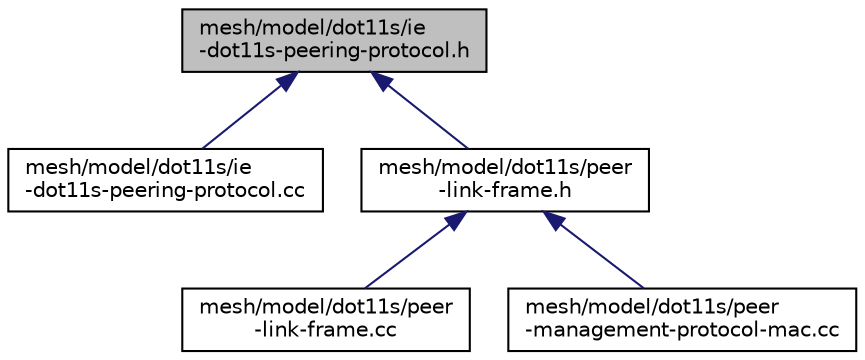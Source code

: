 digraph "mesh/model/dot11s/ie-dot11s-peering-protocol.h"
{
  edge [fontname="Helvetica",fontsize="10",labelfontname="Helvetica",labelfontsize="10"];
  node [fontname="Helvetica",fontsize="10",shape=record];
  Node1 [label="mesh/model/dot11s/ie\l-dot11s-peering-protocol.h",height=0.2,width=0.4,color="black", fillcolor="grey75", style="filled", fontcolor="black"];
  Node1 -> Node2 [dir="back",color="midnightblue",fontsize="10",style="solid"];
  Node2 [label="mesh/model/dot11s/ie\l-dot11s-peering-protocol.cc",height=0.2,width=0.4,color="black", fillcolor="white", style="filled",URL="$df/d53/ie-dot11s-peering-protocol_8cc.html"];
  Node1 -> Node3 [dir="back",color="midnightblue",fontsize="10",style="solid"];
  Node3 [label="mesh/model/dot11s/peer\l-link-frame.h",height=0.2,width=0.4,color="black", fillcolor="white", style="filled",URL="$d3/d6b/peer-link-frame_8h.html"];
  Node3 -> Node4 [dir="back",color="midnightblue",fontsize="10",style="solid"];
  Node4 [label="mesh/model/dot11s/peer\l-link-frame.cc",height=0.2,width=0.4,color="black", fillcolor="white", style="filled",URL="$df/d12/peer-link-frame_8cc.html"];
  Node3 -> Node5 [dir="back",color="midnightblue",fontsize="10",style="solid"];
  Node5 [label="mesh/model/dot11s/peer\l-management-protocol-mac.cc",height=0.2,width=0.4,color="black", fillcolor="white", style="filled",URL="$db/d22/peer-management-protocol-mac_8cc.html"];
}
